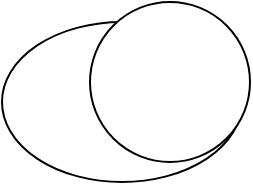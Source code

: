 <mxfile version="19.0.2" type="github">
  <diagram id="HVR5KoIifLdd6Xq3uzye" name="Page-1">
    <mxGraphModel dx="1422" dy="800" grid="1" gridSize="10" guides="1" tooltips="1" connect="1" arrows="1" fold="1" page="1" pageScale="1" pageWidth="827" pageHeight="1169" math="0" shadow="0">
      <root>
        <mxCell id="0" />
        <mxCell id="1" parent="0" />
        <mxCell id="0OuB9HUTsRcW5v5NqF3N-1" value="" style="ellipse;whiteSpace=wrap;html=1;" vertex="1" parent="1">
          <mxGeometry x="330" y="120" width="120" height="80" as="geometry" />
        </mxCell>
        <mxCell id="OAfqEK7hZCiwZHHCw7Y1-2" value="" style="ellipse;whiteSpace=wrap;html=1;aspect=fixed;" vertex="1" parent="1">
          <mxGeometry x="374" y="110" width="80" height="80" as="geometry" />
        </mxCell>
      </root>
    </mxGraphModel>
  </diagram>
</mxfile>
